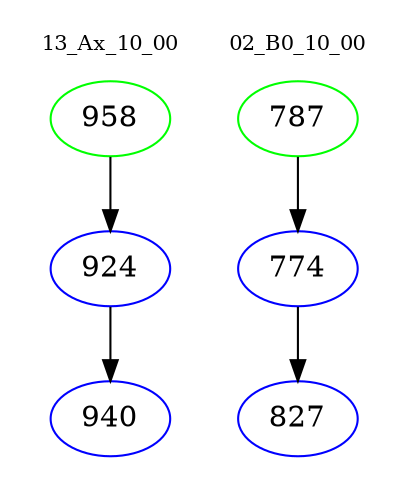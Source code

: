 digraph{
subgraph cluster_0 {
color = white
label = "13_Ax_10_00";
fontsize=10;
T0_958 [label="958", color="green"]
T0_958 -> T0_924 [color="black"]
T0_924 [label="924", color="blue"]
T0_924 -> T0_940 [color="black"]
T0_940 [label="940", color="blue"]
}
subgraph cluster_1 {
color = white
label = "02_B0_10_00";
fontsize=10;
T1_787 [label="787", color="green"]
T1_787 -> T1_774 [color="black"]
T1_774 [label="774", color="blue"]
T1_774 -> T1_827 [color="black"]
T1_827 [label="827", color="blue"]
}
}

